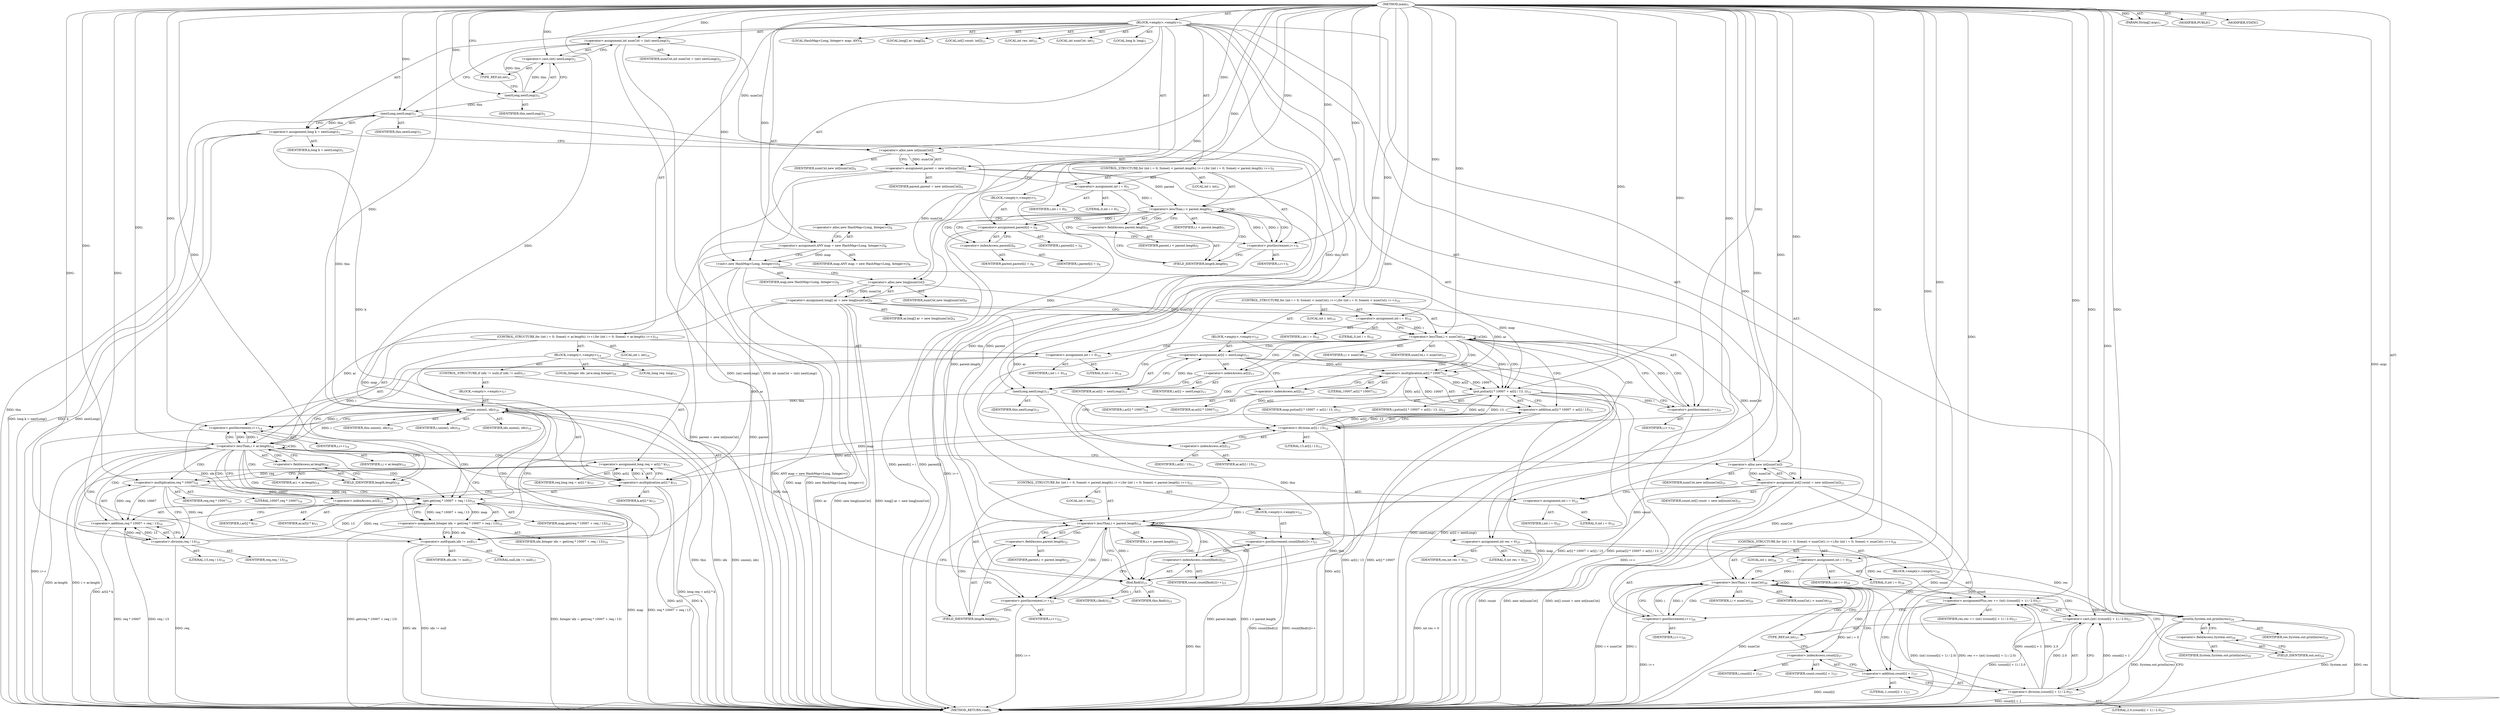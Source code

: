digraph "main" {  
"19" [label = <(METHOD,main)<SUB>1</SUB>> ]
"20" [label = <(PARAM,String[] args)<SUB>1</SUB>> ]
"21" [label = <(BLOCK,&lt;empty&gt;,&lt;empty&gt;)<SUB>1</SUB>> ]
"22" [label = <(LOCAL,int numCnt: int)<SUB>2</SUB>> ]
"23" [label = <(&lt;operator&gt;.assignment,int numCnt = (int) nextLong())<SUB>2</SUB>> ]
"24" [label = <(IDENTIFIER,numCnt,int numCnt = (int) nextLong())<SUB>2</SUB>> ]
"25" [label = <(&lt;operator&gt;.cast,(int) nextLong())<SUB>2</SUB>> ]
"26" [label = <(TYPE_REF,int,int)<SUB>2</SUB>> ]
"27" [label = <(nextLong,nextLong())<SUB>2</SUB>> ]
"28" [label = <(IDENTIFIER,this,nextLong())<SUB>2</SUB>> ]
"29" [label = <(LOCAL,long k: long)<SUB>3</SUB>> ]
"30" [label = <(&lt;operator&gt;.assignment,long k = nextLong())<SUB>3</SUB>> ]
"31" [label = <(IDENTIFIER,k,long k = nextLong())<SUB>3</SUB>> ]
"32" [label = <(nextLong,nextLong())<SUB>3</SUB>> ]
"33" [label = <(IDENTIFIER,this,nextLong())<SUB>3</SUB>> ]
"34" [label = <(&lt;operator&gt;.assignment,parent = new int[numCnt])<SUB>4</SUB>> ]
"35" [label = <(IDENTIFIER,parent,parent = new int[numCnt])<SUB>4</SUB>> ]
"36" [label = <(&lt;operator&gt;.alloc,new int[numCnt])> ]
"37" [label = <(IDENTIFIER,numCnt,new int[numCnt])<SUB>4</SUB>> ]
"38" [label = <(CONTROL_STRUCTURE,for (int i = 0; Some(i &lt; parent.length); i++),for (int i = 0; Some(i &lt; parent.length); i++))<SUB>5</SUB>> ]
"39" [label = <(LOCAL,int i: int)<SUB>5</SUB>> ]
"40" [label = <(&lt;operator&gt;.assignment,int i = 0)<SUB>5</SUB>> ]
"41" [label = <(IDENTIFIER,i,int i = 0)<SUB>5</SUB>> ]
"42" [label = <(LITERAL,0,int i = 0)<SUB>5</SUB>> ]
"43" [label = <(&lt;operator&gt;.lessThan,i &lt; parent.length)<SUB>5</SUB>> ]
"44" [label = <(IDENTIFIER,i,i &lt; parent.length)<SUB>5</SUB>> ]
"45" [label = <(&lt;operator&gt;.fieldAccess,parent.length)<SUB>5</SUB>> ]
"46" [label = <(IDENTIFIER,parent,i &lt; parent.length)<SUB>5</SUB>> ]
"47" [label = <(FIELD_IDENTIFIER,length,length)<SUB>5</SUB>> ]
"48" [label = <(&lt;operator&gt;.postIncrement,i++)<SUB>5</SUB>> ]
"49" [label = <(IDENTIFIER,i,i++)<SUB>5</SUB>> ]
"50" [label = <(BLOCK,&lt;empty&gt;,&lt;empty&gt;)<SUB>5</SUB>> ]
"51" [label = <(&lt;operator&gt;.assignment,parent[i] = i)<SUB>6</SUB>> ]
"52" [label = <(&lt;operator&gt;.indexAccess,parent[i])<SUB>6</SUB>> ]
"53" [label = <(IDENTIFIER,parent,parent[i] = i)<SUB>6</SUB>> ]
"54" [label = <(IDENTIFIER,i,parent[i] = i)<SUB>6</SUB>> ]
"55" [label = <(IDENTIFIER,i,parent[i] = i)<SUB>6</SUB>> ]
"4" [label = <(LOCAL,HashMap&lt;Long, Integer&gt; map: ANY)<SUB>8</SUB>> ]
"56" [label = <(&lt;operator&gt;.assignment,ANY map = new HashMap&lt;Long, Integer&gt;())<SUB>8</SUB>> ]
"57" [label = <(IDENTIFIER,map,ANY map = new HashMap&lt;Long, Integer&gt;())<SUB>8</SUB>> ]
"58" [label = <(&lt;operator&gt;.alloc,new HashMap&lt;Long, Integer&gt;())<SUB>8</SUB>> ]
"59" [label = <(&lt;init&gt;,new HashMap&lt;Long, Integer&gt;())<SUB>8</SUB>> ]
"3" [label = <(IDENTIFIER,map,new HashMap&lt;Long, Integer&gt;())<SUB>8</SUB>> ]
"60" [label = <(LOCAL,long[] ar: long[])<SUB>9</SUB>> ]
"61" [label = <(&lt;operator&gt;.assignment,long[] ar = new long[numCnt])<SUB>9</SUB>> ]
"62" [label = <(IDENTIFIER,ar,long[] ar = new long[numCnt])<SUB>9</SUB>> ]
"63" [label = <(&lt;operator&gt;.alloc,new long[numCnt])> ]
"64" [label = <(IDENTIFIER,numCnt,new long[numCnt])<SUB>9</SUB>> ]
"65" [label = <(CONTROL_STRUCTURE,for (int i = 0; Some(i &lt; numCnt); i++),for (int i = 0; Some(i &lt; numCnt); i++))<SUB>10</SUB>> ]
"66" [label = <(LOCAL,int i: int)<SUB>10</SUB>> ]
"67" [label = <(&lt;operator&gt;.assignment,int i = 0)<SUB>10</SUB>> ]
"68" [label = <(IDENTIFIER,i,int i = 0)<SUB>10</SUB>> ]
"69" [label = <(LITERAL,0,int i = 0)<SUB>10</SUB>> ]
"70" [label = <(&lt;operator&gt;.lessThan,i &lt; numCnt)<SUB>10</SUB>> ]
"71" [label = <(IDENTIFIER,i,i &lt; numCnt)<SUB>10</SUB>> ]
"72" [label = <(IDENTIFIER,numCnt,i &lt; numCnt)<SUB>10</SUB>> ]
"73" [label = <(&lt;operator&gt;.postIncrement,i++)<SUB>10</SUB>> ]
"74" [label = <(IDENTIFIER,i,i++)<SUB>10</SUB>> ]
"75" [label = <(BLOCK,&lt;empty&gt;,&lt;empty&gt;)<SUB>10</SUB>> ]
"76" [label = <(&lt;operator&gt;.assignment,ar[i] = nextLong())<SUB>11</SUB>> ]
"77" [label = <(&lt;operator&gt;.indexAccess,ar[i])<SUB>11</SUB>> ]
"78" [label = <(IDENTIFIER,ar,ar[i] = nextLong())<SUB>11</SUB>> ]
"79" [label = <(IDENTIFIER,i,ar[i] = nextLong())<SUB>11</SUB>> ]
"80" [label = <(nextLong,nextLong())<SUB>11</SUB>> ]
"81" [label = <(IDENTIFIER,this,nextLong())<SUB>11</SUB>> ]
"82" [label = <(put,put(ar[i] * 10007 + ar[i] / 13, i))<SUB>12</SUB>> ]
"83" [label = <(IDENTIFIER,map,put(ar[i] * 10007 + ar[i] / 13, i))<SUB>12</SUB>> ]
"84" [label = <(&lt;operator&gt;.addition,ar[i] * 10007 + ar[i] / 13)<SUB>12</SUB>> ]
"85" [label = <(&lt;operator&gt;.multiplication,ar[i] * 10007)<SUB>12</SUB>> ]
"86" [label = <(&lt;operator&gt;.indexAccess,ar[i])<SUB>12</SUB>> ]
"87" [label = <(IDENTIFIER,ar,ar[i] * 10007)<SUB>12</SUB>> ]
"88" [label = <(IDENTIFIER,i,ar[i] * 10007)<SUB>12</SUB>> ]
"89" [label = <(LITERAL,10007,ar[i] * 10007)<SUB>12</SUB>> ]
"90" [label = <(&lt;operator&gt;.division,ar[i] / 13)<SUB>12</SUB>> ]
"91" [label = <(&lt;operator&gt;.indexAccess,ar[i])<SUB>12</SUB>> ]
"92" [label = <(IDENTIFIER,ar,ar[i] / 13)<SUB>12</SUB>> ]
"93" [label = <(IDENTIFIER,i,ar[i] / 13)<SUB>12</SUB>> ]
"94" [label = <(LITERAL,13,ar[i] / 13)<SUB>12</SUB>> ]
"95" [label = <(IDENTIFIER,i,put(ar[i] * 10007 + ar[i] / 13, i))<SUB>12</SUB>> ]
"96" [label = <(CONTROL_STRUCTURE,for (int i = 0; Some(i &lt; ar.length); i++),for (int i = 0; Some(i &lt; ar.length); i++))<SUB>14</SUB>> ]
"97" [label = <(LOCAL,int i: int)<SUB>14</SUB>> ]
"98" [label = <(&lt;operator&gt;.assignment,int i = 0)<SUB>14</SUB>> ]
"99" [label = <(IDENTIFIER,i,int i = 0)<SUB>14</SUB>> ]
"100" [label = <(LITERAL,0,int i = 0)<SUB>14</SUB>> ]
"101" [label = <(&lt;operator&gt;.lessThan,i &lt; ar.length)<SUB>14</SUB>> ]
"102" [label = <(IDENTIFIER,i,i &lt; ar.length)<SUB>14</SUB>> ]
"103" [label = <(&lt;operator&gt;.fieldAccess,ar.length)<SUB>14</SUB>> ]
"104" [label = <(IDENTIFIER,ar,i &lt; ar.length)<SUB>14</SUB>> ]
"105" [label = <(FIELD_IDENTIFIER,length,length)<SUB>14</SUB>> ]
"106" [label = <(&lt;operator&gt;.postIncrement,i++)<SUB>14</SUB>> ]
"107" [label = <(IDENTIFIER,i,i++)<SUB>14</SUB>> ]
"108" [label = <(BLOCK,&lt;empty&gt;,&lt;empty&gt;)<SUB>14</SUB>> ]
"109" [label = <(LOCAL,long req: long)<SUB>15</SUB>> ]
"110" [label = <(&lt;operator&gt;.assignment,long req = ar[i] * k)<SUB>15</SUB>> ]
"111" [label = <(IDENTIFIER,req,long req = ar[i] * k)<SUB>15</SUB>> ]
"112" [label = <(&lt;operator&gt;.multiplication,ar[i] * k)<SUB>15</SUB>> ]
"113" [label = <(&lt;operator&gt;.indexAccess,ar[i])<SUB>15</SUB>> ]
"114" [label = <(IDENTIFIER,ar,ar[i] * k)<SUB>15</SUB>> ]
"115" [label = <(IDENTIFIER,i,ar[i] * k)<SUB>15</SUB>> ]
"116" [label = <(IDENTIFIER,k,ar[i] * k)<SUB>15</SUB>> ]
"117" [label = <(LOCAL,Integer idx: java.lang.Integer)<SUB>16</SUB>> ]
"118" [label = <(&lt;operator&gt;.assignment,Integer idx = get(req * 10007 + req / 13))<SUB>16</SUB>> ]
"119" [label = <(IDENTIFIER,idx,Integer idx = get(req * 10007 + req / 13))<SUB>16</SUB>> ]
"120" [label = <(get,get(req * 10007 + req / 13))<SUB>16</SUB>> ]
"121" [label = <(IDENTIFIER,map,get(req * 10007 + req / 13))<SUB>16</SUB>> ]
"122" [label = <(&lt;operator&gt;.addition,req * 10007 + req / 13)<SUB>16</SUB>> ]
"123" [label = <(&lt;operator&gt;.multiplication,req * 10007)<SUB>16</SUB>> ]
"124" [label = <(IDENTIFIER,req,req * 10007)<SUB>16</SUB>> ]
"125" [label = <(LITERAL,10007,req * 10007)<SUB>16</SUB>> ]
"126" [label = <(&lt;operator&gt;.division,req / 13)<SUB>16</SUB>> ]
"127" [label = <(IDENTIFIER,req,req / 13)<SUB>16</SUB>> ]
"128" [label = <(LITERAL,13,req / 13)<SUB>16</SUB>> ]
"129" [label = <(CONTROL_STRUCTURE,if (idx != null),if (idx != null))<SUB>17</SUB>> ]
"130" [label = <(&lt;operator&gt;.notEquals,idx != null)<SUB>17</SUB>> ]
"131" [label = <(IDENTIFIER,idx,idx != null)<SUB>17</SUB>> ]
"132" [label = <(LITERAL,null,idx != null)<SUB>17</SUB>> ]
"133" [label = <(BLOCK,&lt;empty&gt;,&lt;empty&gt;)<SUB>17</SUB>> ]
"134" [label = <(union,union(i, idx))<SUB>18</SUB>> ]
"135" [label = <(IDENTIFIER,this,union(i, idx))<SUB>18</SUB>> ]
"136" [label = <(IDENTIFIER,i,union(i, idx))<SUB>18</SUB>> ]
"137" [label = <(IDENTIFIER,idx,union(i, idx))<SUB>18</SUB>> ]
"138" [label = <(LOCAL,int[] count: int[])<SUB>21</SUB>> ]
"139" [label = <(&lt;operator&gt;.assignment,int[] count = new int[numCnt])<SUB>21</SUB>> ]
"140" [label = <(IDENTIFIER,count,int[] count = new int[numCnt])<SUB>21</SUB>> ]
"141" [label = <(&lt;operator&gt;.alloc,new int[numCnt])> ]
"142" [label = <(IDENTIFIER,numCnt,new int[numCnt])<SUB>21</SUB>> ]
"143" [label = <(CONTROL_STRUCTURE,for (int i = 0; Some(i &lt; parent.length); i++),for (int i = 0; Some(i &lt; parent.length); i++))<SUB>22</SUB>> ]
"144" [label = <(LOCAL,int i: int)<SUB>22</SUB>> ]
"145" [label = <(&lt;operator&gt;.assignment,int i = 0)<SUB>22</SUB>> ]
"146" [label = <(IDENTIFIER,i,int i = 0)<SUB>22</SUB>> ]
"147" [label = <(LITERAL,0,int i = 0)<SUB>22</SUB>> ]
"148" [label = <(&lt;operator&gt;.lessThan,i &lt; parent.length)<SUB>22</SUB>> ]
"149" [label = <(IDENTIFIER,i,i &lt; parent.length)<SUB>22</SUB>> ]
"150" [label = <(&lt;operator&gt;.fieldAccess,parent.length)<SUB>22</SUB>> ]
"151" [label = <(IDENTIFIER,parent,i &lt; parent.length)<SUB>22</SUB>> ]
"152" [label = <(FIELD_IDENTIFIER,length,length)<SUB>22</SUB>> ]
"153" [label = <(&lt;operator&gt;.postIncrement,i++)<SUB>22</SUB>> ]
"154" [label = <(IDENTIFIER,i,i++)<SUB>22</SUB>> ]
"155" [label = <(BLOCK,&lt;empty&gt;,&lt;empty&gt;)<SUB>22</SUB>> ]
"156" [label = <(&lt;operator&gt;.postIncrement,count[find(i)]++)<SUB>23</SUB>> ]
"157" [label = <(&lt;operator&gt;.indexAccess,count[find(i)])<SUB>23</SUB>> ]
"158" [label = <(IDENTIFIER,count,count[find(i)]++)<SUB>23</SUB>> ]
"159" [label = <(find,find(i))<SUB>23</SUB>> ]
"160" [label = <(IDENTIFIER,this,find(i))<SUB>23</SUB>> ]
"161" [label = <(IDENTIFIER,i,find(i))<SUB>23</SUB>> ]
"162" [label = <(LOCAL,int res: int)<SUB>25</SUB>> ]
"163" [label = <(&lt;operator&gt;.assignment,int res = 0)<SUB>25</SUB>> ]
"164" [label = <(IDENTIFIER,res,int res = 0)<SUB>25</SUB>> ]
"165" [label = <(LITERAL,0,int res = 0)<SUB>25</SUB>> ]
"166" [label = <(CONTROL_STRUCTURE,for (int i = 0; Some(i &lt; numCnt); i++),for (int i = 0; Some(i &lt; numCnt); i++))<SUB>26</SUB>> ]
"167" [label = <(LOCAL,int i: int)<SUB>26</SUB>> ]
"168" [label = <(&lt;operator&gt;.assignment,int i = 0)<SUB>26</SUB>> ]
"169" [label = <(IDENTIFIER,i,int i = 0)<SUB>26</SUB>> ]
"170" [label = <(LITERAL,0,int i = 0)<SUB>26</SUB>> ]
"171" [label = <(&lt;operator&gt;.lessThan,i &lt; numCnt)<SUB>26</SUB>> ]
"172" [label = <(IDENTIFIER,i,i &lt; numCnt)<SUB>26</SUB>> ]
"173" [label = <(IDENTIFIER,numCnt,i &lt; numCnt)<SUB>26</SUB>> ]
"174" [label = <(&lt;operator&gt;.postIncrement,i++)<SUB>26</SUB>> ]
"175" [label = <(IDENTIFIER,i,i++)<SUB>26</SUB>> ]
"176" [label = <(BLOCK,&lt;empty&gt;,&lt;empty&gt;)<SUB>26</SUB>> ]
"177" [label = <(&lt;operator&gt;.assignmentPlus,res += (int) ((count[i] + 1) / 2.0))<SUB>27</SUB>> ]
"178" [label = <(IDENTIFIER,res,res += (int) ((count[i] + 1) / 2.0))<SUB>27</SUB>> ]
"179" [label = <(&lt;operator&gt;.cast,(int) ((count[i] + 1) / 2.0))<SUB>27</SUB>> ]
"180" [label = <(TYPE_REF,int,int)<SUB>27</SUB>> ]
"181" [label = <(&lt;operator&gt;.division,(count[i] + 1) / 2.0)<SUB>27</SUB>> ]
"182" [label = <(&lt;operator&gt;.addition,count[i] + 1)<SUB>27</SUB>> ]
"183" [label = <(&lt;operator&gt;.indexAccess,count[i])<SUB>27</SUB>> ]
"184" [label = <(IDENTIFIER,count,count[i] + 1)<SUB>27</SUB>> ]
"185" [label = <(IDENTIFIER,i,count[i] + 1)<SUB>27</SUB>> ]
"186" [label = <(LITERAL,1,count[i] + 1)<SUB>27</SUB>> ]
"187" [label = <(LITERAL,2.0,(count[i] + 1) / 2.0)<SUB>27</SUB>> ]
"188" [label = <(println,System.out.println(res))<SUB>29</SUB>> ]
"189" [label = <(&lt;operator&gt;.fieldAccess,System.out)<SUB>29</SUB>> ]
"190" [label = <(IDENTIFIER,System,System.out.println(res))<SUB>29</SUB>> ]
"191" [label = <(FIELD_IDENTIFIER,out,out)<SUB>29</SUB>> ]
"192" [label = <(IDENTIFIER,res,System.out.println(res))<SUB>29</SUB>> ]
"193" [label = <(MODIFIER,PUBLIC)> ]
"194" [label = <(MODIFIER,STATIC)> ]
"195" [label = <(METHOD_RETURN,void)<SUB>1</SUB>> ]
  "19" -> "20"  [ label = "AST: "] 
  "19" -> "21"  [ label = "AST: "] 
  "19" -> "193"  [ label = "AST: "] 
  "19" -> "194"  [ label = "AST: "] 
  "19" -> "195"  [ label = "AST: "] 
  "21" -> "22"  [ label = "AST: "] 
  "21" -> "23"  [ label = "AST: "] 
  "21" -> "29"  [ label = "AST: "] 
  "21" -> "30"  [ label = "AST: "] 
  "21" -> "34"  [ label = "AST: "] 
  "21" -> "38"  [ label = "AST: "] 
  "21" -> "4"  [ label = "AST: "] 
  "21" -> "56"  [ label = "AST: "] 
  "21" -> "59"  [ label = "AST: "] 
  "21" -> "60"  [ label = "AST: "] 
  "21" -> "61"  [ label = "AST: "] 
  "21" -> "65"  [ label = "AST: "] 
  "21" -> "96"  [ label = "AST: "] 
  "21" -> "138"  [ label = "AST: "] 
  "21" -> "139"  [ label = "AST: "] 
  "21" -> "143"  [ label = "AST: "] 
  "21" -> "162"  [ label = "AST: "] 
  "21" -> "163"  [ label = "AST: "] 
  "21" -> "166"  [ label = "AST: "] 
  "21" -> "188"  [ label = "AST: "] 
  "23" -> "24"  [ label = "AST: "] 
  "23" -> "25"  [ label = "AST: "] 
  "25" -> "26"  [ label = "AST: "] 
  "25" -> "27"  [ label = "AST: "] 
  "27" -> "28"  [ label = "AST: "] 
  "30" -> "31"  [ label = "AST: "] 
  "30" -> "32"  [ label = "AST: "] 
  "32" -> "33"  [ label = "AST: "] 
  "34" -> "35"  [ label = "AST: "] 
  "34" -> "36"  [ label = "AST: "] 
  "36" -> "37"  [ label = "AST: "] 
  "38" -> "39"  [ label = "AST: "] 
  "38" -> "40"  [ label = "AST: "] 
  "38" -> "43"  [ label = "AST: "] 
  "38" -> "48"  [ label = "AST: "] 
  "38" -> "50"  [ label = "AST: "] 
  "40" -> "41"  [ label = "AST: "] 
  "40" -> "42"  [ label = "AST: "] 
  "43" -> "44"  [ label = "AST: "] 
  "43" -> "45"  [ label = "AST: "] 
  "45" -> "46"  [ label = "AST: "] 
  "45" -> "47"  [ label = "AST: "] 
  "48" -> "49"  [ label = "AST: "] 
  "50" -> "51"  [ label = "AST: "] 
  "51" -> "52"  [ label = "AST: "] 
  "51" -> "55"  [ label = "AST: "] 
  "52" -> "53"  [ label = "AST: "] 
  "52" -> "54"  [ label = "AST: "] 
  "56" -> "57"  [ label = "AST: "] 
  "56" -> "58"  [ label = "AST: "] 
  "59" -> "3"  [ label = "AST: "] 
  "61" -> "62"  [ label = "AST: "] 
  "61" -> "63"  [ label = "AST: "] 
  "63" -> "64"  [ label = "AST: "] 
  "65" -> "66"  [ label = "AST: "] 
  "65" -> "67"  [ label = "AST: "] 
  "65" -> "70"  [ label = "AST: "] 
  "65" -> "73"  [ label = "AST: "] 
  "65" -> "75"  [ label = "AST: "] 
  "67" -> "68"  [ label = "AST: "] 
  "67" -> "69"  [ label = "AST: "] 
  "70" -> "71"  [ label = "AST: "] 
  "70" -> "72"  [ label = "AST: "] 
  "73" -> "74"  [ label = "AST: "] 
  "75" -> "76"  [ label = "AST: "] 
  "75" -> "82"  [ label = "AST: "] 
  "76" -> "77"  [ label = "AST: "] 
  "76" -> "80"  [ label = "AST: "] 
  "77" -> "78"  [ label = "AST: "] 
  "77" -> "79"  [ label = "AST: "] 
  "80" -> "81"  [ label = "AST: "] 
  "82" -> "83"  [ label = "AST: "] 
  "82" -> "84"  [ label = "AST: "] 
  "82" -> "95"  [ label = "AST: "] 
  "84" -> "85"  [ label = "AST: "] 
  "84" -> "90"  [ label = "AST: "] 
  "85" -> "86"  [ label = "AST: "] 
  "85" -> "89"  [ label = "AST: "] 
  "86" -> "87"  [ label = "AST: "] 
  "86" -> "88"  [ label = "AST: "] 
  "90" -> "91"  [ label = "AST: "] 
  "90" -> "94"  [ label = "AST: "] 
  "91" -> "92"  [ label = "AST: "] 
  "91" -> "93"  [ label = "AST: "] 
  "96" -> "97"  [ label = "AST: "] 
  "96" -> "98"  [ label = "AST: "] 
  "96" -> "101"  [ label = "AST: "] 
  "96" -> "106"  [ label = "AST: "] 
  "96" -> "108"  [ label = "AST: "] 
  "98" -> "99"  [ label = "AST: "] 
  "98" -> "100"  [ label = "AST: "] 
  "101" -> "102"  [ label = "AST: "] 
  "101" -> "103"  [ label = "AST: "] 
  "103" -> "104"  [ label = "AST: "] 
  "103" -> "105"  [ label = "AST: "] 
  "106" -> "107"  [ label = "AST: "] 
  "108" -> "109"  [ label = "AST: "] 
  "108" -> "110"  [ label = "AST: "] 
  "108" -> "117"  [ label = "AST: "] 
  "108" -> "118"  [ label = "AST: "] 
  "108" -> "129"  [ label = "AST: "] 
  "110" -> "111"  [ label = "AST: "] 
  "110" -> "112"  [ label = "AST: "] 
  "112" -> "113"  [ label = "AST: "] 
  "112" -> "116"  [ label = "AST: "] 
  "113" -> "114"  [ label = "AST: "] 
  "113" -> "115"  [ label = "AST: "] 
  "118" -> "119"  [ label = "AST: "] 
  "118" -> "120"  [ label = "AST: "] 
  "120" -> "121"  [ label = "AST: "] 
  "120" -> "122"  [ label = "AST: "] 
  "122" -> "123"  [ label = "AST: "] 
  "122" -> "126"  [ label = "AST: "] 
  "123" -> "124"  [ label = "AST: "] 
  "123" -> "125"  [ label = "AST: "] 
  "126" -> "127"  [ label = "AST: "] 
  "126" -> "128"  [ label = "AST: "] 
  "129" -> "130"  [ label = "AST: "] 
  "129" -> "133"  [ label = "AST: "] 
  "130" -> "131"  [ label = "AST: "] 
  "130" -> "132"  [ label = "AST: "] 
  "133" -> "134"  [ label = "AST: "] 
  "134" -> "135"  [ label = "AST: "] 
  "134" -> "136"  [ label = "AST: "] 
  "134" -> "137"  [ label = "AST: "] 
  "139" -> "140"  [ label = "AST: "] 
  "139" -> "141"  [ label = "AST: "] 
  "141" -> "142"  [ label = "AST: "] 
  "143" -> "144"  [ label = "AST: "] 
  "143" -> "145"  [ label = "AST: "] 
  "143" -> "148"  [ label = "AST: "] 
  "143" -> "153"  [ label = "AST: "] 
  "143" -> "155"  [ label = "AST: "] 
  "145" -> "146"  [ label = "AST: "] 
  "145" -> "147"  [ label = "AST: "] 
  "148" -> "149"  [ label = "AST: "] 
  "148" -> "150"  [ label = "AST: "] 
  "150" -> "151"  [ label = "AST: "] 
  "150" -> "152"  [ label = "AST: "] 
  "153" -> "154"  [ label = "AST: "] 
  "155" -> "156"  [ label = "AST: "] 
  "156" -> "157"  [ label = "AST: "] 
  "157" -> "158"  [ label = "AST: "] 
  "157" -> "159"  [ label = "AST: "] 
  "159" -> "160"  [ label = "AST: "] 
  "159" -> "161"  [ label = "AST: "] 
  "163" -> "164"  [ label = "AST: "] 
  "163" -> "165"  [ label = "AST: "] 
  "166" -> "167"  [ label = "AST: "] 
  "166" -> "168"  [ label = "AST: "] 
  "166" -> "171"  [ label = "AST: "] 
  "166" -> "174"  [ label = "AST: "] 
  "166" -> "176"  [ label = "AST: "] 
  "168" -> "169"  [ label = "AST: "] 
  "168" -> "170"  [ label = "AST: "] 
  "171" -> "172"  [ label = "AST: "] 
  "171" -> "173"  [ label = "AST: "] 
  "174" -> "175"  [ label = "AST: "] 
  "176" -> "177"  [ label = "AST: "] 
  "177" -> "178"  [ label = "AST: "] 
  "177" -> "179"  [ label = "AST: "] 
  "179" -> "180"  [ label = "AST: "] 
  "179" -> "181"  [ label = "AST: "] 
  "181" -> "182"  [ label = "AST: "] 
  "181" -> "187"  [ label = "AST: "] 
  "182" -> "183"  [ label = "AST: "] 
  "182" -> "186"  [ label = "AST: "] 
  "183" -> "184"  [ label = "AST: "] 
  "183" -> "185"  [ label = "AST: "] 
  "188" -> "189"  [ label = "AST: "] 
  "188" -> "192"  [ label = "AST: "] 
  "189" -> "190"  [ label = "AST: "] 
  "189" -> "191"  [ label = "AST: "] 
  "23" -> "32"  [ label = "CFG: "] 
  "30" -> "36"  [ label = "CFG: "] 
  "34" -> "40"  [ label = "CFG: "] 
  "56" -> "59"  [ label = "CFG: "] 
  "59" -> "63"  [ label = "CFG: "] 
  "61" -> "67"  [ label = "CFG: "] 
  "139" -> "145"  [ label = "CFG: "] 
  "163" -> "168"  [ label = "CFG: "] 
  "188" -> "195"  [ label = "CFG: "] 
  "25" -> "23"  [ label = "CFG: "] 
  "32" -> "30"  [ label = "CFG: "] 
  "36" -> "34"  [ label = "CFG: "] 
  "40" -> "47"  [ label = "CFG: "] 
  "43" -> "52"  [ label = "CFG: "] 
  "43" -> "58"  [ label = "CFG: "] 
  "48" -> "47"  [ label = "CFG: "] 
  "58" -> "56"  [ label = "CFG: "] 
  "63" -> "61"  [ label = "CFG: "] 
  "67" -> "70"  [ label = "CFG: "] 
  "70" -> "77"  [ label = "CFG: "] 
  "70" -> "98"  [ label = "CFG: "] 
  "73" -> "70"  [ label = "CFG: "] 
  "98" -> "105"  [ label = "CFG: "] 
  "101" -> "113"  [ label = "CFG: "] 
  "101" -> "141"  [ label = "CFG: "] 
  "106" -> "105"  [ label = "CFG: "] 
  "141" -> "139"  [ label = "CFG: "] 
  "145" -> "152"  [ label = "CFG: "] 
  "148" -> "159"  [ label = "CFG: "] 
  "148" -> "163"  [ label = "CFG: "] 
  "153" -> "152"  [ label = "CFG: "] 
  "168" -> "171"  [ label = "CFG: "] 
  "171" -> "180"  [ label = "CFG: "] 
  "171" -> "191"  [ label = "CFG: "] 
  "174" -> "171"  [ label = "CFG: "] 
  "189" -> "188"  [ label = "CFG: "] 
  "26" -> "27"  [ label = "CFG: "] 
  "27" -> "25"  [ label = "CFG: "] 
  "45" -> "43"  [ label = "CFG: "] 
  "51" -> "48"  [ label = "CFG: "] 
  "76" -> "86"  [ label = "CFG: "] 
  "82" -> "73"  [ label = "CFG: "] 
  "103" -> "101"  [ label = "CFG: "] 
  "110" -> "123"  [ label = "CFG: "] 
  "118" -> "130"  [ label = "CFG: "] 
  "150" -> "148"  [ label = "CFG: "] 
  "156" -> "153"  [ label = "CFG: "] 
  "177" -> "174"  [ label = "CFG: "] 
  "191" -> "189"  [ label = "CFG: "] 
  "47" -> "45"  [ label = "CFG: "] 
  "52" -> "51"  [ label = "CFG: "] 
  "77" -> "80"  [ label = "CFG: "] 
  "80" -> "76"  [ label = "CFG: "] 
  "84" -> "82"  [ label = "CFG: "] 
  "105" -> "103"  [ label = "CFG: "] 
  "112" -> "110"  [ label = "CFG: "] 
  "120" -> "118"  [ label = "CFG: "] 
  "130" -> "134"  [ label = "CFG: "] 
  "130" -> "106"  [ label = "CFG: "] 
  "152" -> "150"  [ label = "CFG: "] 
  "157" -> "156"  [ label = "CFG: "] 
  "179" -> "177"  [ label = "CFG: "] 
  "85" -> "91"  [ label = "CFG: "] 
  "90" -> "84"  [ label = "CFG: "] 
  "113" -> "112"  [ label = "CFG: "] 
  "122" -> "120"  [ label = "CFG: "] 
  "134" -> "106"  [ label = "CFG: "] 
  "159" -> "157"  [ label = "CFG: "] 
  "180" -> "183"  [ label = "CFG: "] 
  "181" -> "179"  [ label = "CFG: "] 
  "86" -> "85"  [ label = "CFG: "] 
  "91" -> "90"  [ label = "CFG: "] 
  "123" -> "126"  [ label = "CFG: "] 
  "126" -> "122"  [ label = "CFG: "] 
  "182" -> "181"  [ label = "CFG: "] 
  "183" -> "182"  [ label = "CFG: "] 
  "19" -> "26"  [ label = "CFG: "] 
  "20" -> "195"  [ label = "DDG: args"] 
  "23" -> "195"  [ label = "DDG: (int) nextLong()"] 
  "23" -> "195"  [ label = "DDG: int numCnt = (int) nextLong()"] 
  "30" -> "195"  [ label = "DDG: k"] 
  "32" -> "195"  [ label = "DDG: this"] 
  "30" -> "195"  [ label = "DDG: nextLong()"] 
  "30" -> "195"  [ label = "DDG: long k = nextLong()"] 
  "34" -> "195"  [ label = "DDG: parent"] 
  "34" -> "195"  [ label = "DDG: parent = new int[numCnt]"] 
  "56" -> "195"  [ label = "DDG: ANY map = new HashMap&lt;Long, Integer&gt;()"] 
  "59" -> "195"  [ label = "DDG: map"] 
  "59" -> "195"  [ label = "DDG: new HashMap&lt;Long, Integer&gt;()"] 
  "61" -> "195"  [ label = "DDG: ar"] 
  "61" -> "195"  [ label = "DDG: new long[numCnt]"] 
  "61" -> "195"  [ label = "DDG: long[] ar = new long[numCnt]"] 
  "101" -> "195"  [ label = "DDG: ar.length"] 
  "101" -> "195"  [ label = "DDG: i &lt; ar.length"] 
  "139" -> "195"  [ label = "DDG: count"] 
  "139" -> "195"  [ label = "DDG: new int[numCnt]"] 
  "139" -> "195"  [ label = "DDG: int[] count = new int[numCnt]"] 
  "148" -> "195"  [ label = "DDG: parent.length"] 
  "148" -> "195"  [ label = "DDG: i &lt; parent.length"] 
  "163" -> "195"  [ label = "DDG: int res = 0"] 
  "168" -> "195"  [ label = "DDG: int i = 0"] 
  "171" -> "195"  [ label = "DDG: i"] 
  "171" -> "195"  [ label = "DDG: numCnt"] 
  "171" -> "195"  [ label = "DDG: i &lt; numCnt"] 
  "188" -> "195"  [ label = "DDG: System.out"] 
  "188" -> "195"  [ label = "DDG: res"] 
  "188" -> "195"  [ label = "DDG: System.out.println(res)"] 
  "182" -> "195"  [ label = "DDG: count[i]"] 
  "181" -> "195"  [ label = "DDG: count[i] + 1"] 
  "179" -> "195"  [ label = "DDG: (count[i] + 1) / 2.0"] 
  "177" -> "195"  [ label = "DDG: (int) ((count[i] + 1) / 2.0)"] 
  "177" -> "195"  [ label = "DDG: res += (int) ((count[i] + 1) / 2.0)"] 
  "174" -> "195"  [ label = "DDG: i++"] 
  "159" -> "195"  [ label = "DDG: this"] 
  "156" -> "195"  [ label = "DDG: count[find(i)]"] 
  "156" -> "195"  [ label = "DDG: count[find(i)]++"] 
  "153" -> "195"  [ label = "DDG: i++"] 
  "112" -> "195"  [ label = "DDG: ar[i]"] 
  "112" -> "195"  [ label = "DDG: k"] 
  "110" -> "195"  [ label = "DDG: ar[i] * k"] 
  "110" -> "195"  [ label = "DDG: long req = ar[i] * k"] 
  "120" -> "195"  [ label = "DDG: map"] 
  "122" -> "195"  [ label = "DDG: req * 10007"] 
  "126" -> "195"  [ label = "DDG: req"] 
  "122" -> "195"  [ label = "DDG: req / 13"] 
  "120" -> "195"  [ label = "DDG: req * 10007 + req / 13"] 
  "118" -> "195"  [ label = "DDG: get(req * 10007 + req / 13)"] 
  "118" -> "195"  [ label = "DDG: Integer idx = get(req * 10007 + req / 13)"] 
  "130" -> "195"  [ label = "DDG: idx"] 
  "130" -> "195"  [ label = "DDG: idx != null"] 
  "134" -> "195"  [ label = "DDG: this"] 
  "134" -> "195"  [ label = "DDG: idx"] 
  "134" -> "195"  [ label = "DDG: union(i, idx)"] 
  "106" -> "195"  [ label = "DDG: i++"] 
  "80" -> "195"  [ label = "DDG: this"] 
  "76" -> "195"  [ label = "DDG: nextLong()"] 
  "76" -> "195"  [ label = "DDG: ar[i] = nextLong()"] 
  "82" -> "195"  [ label = "DDG: map"] 
  "84" -> "195"  [ label = "DDG: ar[i] * 10007"] 
  "90" -> "195"  [ label = "DDG: ar[i]"] 
  "84" -> "195"  [ label = "DDG: ar[i] / 13"] 
  "82" -> "195"  [ label = "DDG: ar[i] * 10007 + ar[i] / 13"] 
  "82" -> "195"  [ label = "DDG: put(ar[i] * 10007 + ar[i] / 13, i)"] 
  "73" -> "195"  [ label = "DDG: i++"] 
  "51" -> "195"  [ label = "DDG: parent[i]"] 
  "51" -> "195"  [ label = "DDG: parent[i] = i"] 
  "48" -> "195"  [ label = "DDG: i++"] 
  "19" -> "20"  [ label = "DDG: "] 
  "19" -> "23"  [ label = "DDG: "] 
  "27" -> "23"  [ label = "DDG: this"] 
  "32" -> "30"  [ label = "DDG: this"] 
  "36" -> "34"  [ label = "DDG: numCnt"] 
  "19" -> "56"  [ label = "DDG: "] 
  "63" -> "61"  [ label = "DDG: numCnt"] 
  "141" -> "139"  [ label = "DDG: numCnt"] 
  "19" -> "163"  [ label = "DDG: "] 
  "19" -> "40"  [ label = "DDG: "] 
  "56" -> "59"  [ label = "DDG: map"] 
  "19" -> "59"  [ label = "DDG: "] 
  "19" -> "67"  [ label = "DDG: "] 
  "19" -> "98"  [ label = "DDG: "] 
  "19" -> "145"  [ label = "DDG: "] 
  "19" -> "168"  [ label = "DDG: "] 
  "163" -> "188"  [ label = "DDG: res"] 
  "177" -> "188"  [ label = "DDG: res"] 
  "19" -> "188"  [ label = "DDG: "] 
  "19" -> "25"  [ label = "DDG: "] 
  "27" -> "25"  [ label = "DDG: this"] 
  "27" -> "32"  [ label = "DDG: this"] 
  "19" -> "32"  [ label = "DDG: "] 
  "23" -> "36"  [ label = "DDG: numCnt"] 
  "19" -> "36"  [ label = "DDG: "] 
  "40" -> "43"  [ label = "DDG: i"] 
  "48" -> "43"  [ label = "DDG: i"] 
  "19" -> "43"  [ label = "DDG: "] 
  "34" -> "43"  [ label = "DDG: parent"] 
  "19" -> "48"  [ label = "DDG: "] 
  "43" -> "48"  [ label = "DDG: i"] 
  "43" -> "51"  [ label = "DDG: i"] 
  "19" -> "51"  [ label = "DDG: "] 
  "36" -> "63"  [ label = "DDG: numCnt"] 
  "19" -> "63"  [ label = "DDG: "] 
  "67" -> "70"  [ label = "DDG: i"] 
  "73" -> "70"  [ label = "DDG: i"] 
  "19" -> "70"  [ label = "DDG: "] 
  "63" -> "70"  [ label = "DDG: numCnt"] 
  "82" -> "73"  [ label = "DDG: i"] 
  "19" -> "73"  [ label = "DDG: "] 
  "80" -> "76"  [ label = "DDG: this"] 
  "98" -> "101"  [ label = "DDG: i"] 
  "106" -> "101"  [ label = "DDG: i"] 
  "19" -> "101"  [ label = "DDG: "] 
  "61" -> "101"  [ label = "DDG: ar"] 
  "101" -> "106"  [ label = "DDG: i"] 
  "134" -> "106"  [ label = "DDG: i"] 
  "19" -> "106"  [ label = "DDG: "] 
  "112" -> "110"  [ label = "DDG: ar[i]"] 
  "112" -> "110"  [ label = "DDG: k"] 
  "120" -> "118"  [ label = "DDG: map"] 
  "120" -> "118"  [ label = "DDG: req * 10007 + req / 13"] 
  "70" -> "141"  [ label = "DDG: numCnt"] 
  "19" -> "141"  [ label = "DDG: "] 
  "145" -> "148"  [ label = "DDG: i"] 
  "153" -> "148"  [ label = "DDG: i"] 
  "19" -> "148"  [ label = "DDG: "] 
  "34" -> "148"  [ label = "DDG: parent"] 
  "43" -> "148"  [ label = "DDG: parent.length"] 
  "159" -> "153"  [ label = "DDG: i"] 
  "19" -> "153"  [ label = "DDG: "] 
  "168" -> "171"  [ label = "DDG: i"] 
  "174" -> "171"  [ label = "DDG: i"] 
  "19" -> "171"  [ label = "DDG: "] 
  "141" -> "171"  [ label = "DDG: numCnt"] 
  "171" -> "174"  [ label = "DDG: i"] 
  "19" -> "174"  [ label = "DDG: "] 
  "19" -> "177"  [ label = "DDG: "] 
  "181" -> "177"  [ label = "DDG: count[i] + 1"] 
  "181" -> "177"  [ label = "DDG: 2.0"] 
  "19" -> "27"  [ label = "DDG: "] 
  "59" -> "82"  [ label = "DDG: map"] 
  "19" -> "82"  [ label = "DDG: "] 
  "85" -> "82"  [ label = "DDG: ar[i]"] 
  "85" -> "82"  [ label = "DDG: 10007"] 
  "90" -> "82"  [ label = "DDG: ar[i]"] 
  "90" -> "82"  [ label = "DDG: 13"] 
  "70" -> "82"  [ label = "DDG: i"] 
  "139" -> "156"  [ label = "DDG: count"] 
  "163" -> "177"  [ label = "DDG: res"] 
  "32" -> "80"  [ label = "DDG: this"] 
  "19" -> "80"  [ label = "DDG: "] 
  "85" -> "84"  [ label = "DDG: ar[i]"] 
  "85" -> "84"  [ label = "DDG: 10007"] 
  "90" -> "84"  [ label = "DDG: ar[i]"] 
  "90" -> "84"  [ label = "DDG: 13"] 
  "61" -> "112"  [ label = "DDG: ar"] 
  "90" -> "112"  [ label = "DDG: ar[i]"] 
  "30" -> "112"  [ label = "DDG: k"] 
  "19" -> "112"  [ label = "DDG: "] 
  "59" -> "120"  [ label = "DDG: map"] 
  "82" -> "120"  [ label = "DDG: map"] 
  "19" -> "120"  [ label = "DDG: "] 
  "123" -> "120"  [ label = "DDG: req"] 
  "123" -> "120"  [ label = "DDG: 10007"] 
  "126" -> "120"  [ label = "DDG: req"] 
  "126" -> "120"  [ label = "DDG: 13"] 
  "118" -> "130"  [ label = "DDG: idx"] 
  "19" -> "130"  [ label = "DDG: "] 
  "19" -> "179"  [ label = "DDG: "] 
  "181" -> "179"  [ label = "DDG: count[i] + 1"] 
  "181" -> "179"  [ label = "DDG: 2.0"] 
  "61" -> "85"  [ label = "DDG: ar"] 
  "76" -> "85"  [ label = "DDG: ar[i]"] 
  "19" -> "85"  [ label = "DDG: "] 
  "61" -> "90"  [ label = "DDG: ar"] 
  "85" -> "90"  [ label = "DDG: ar[i]"] 
  "19" -> "90"  [ label = "DDG: "] 
  "123" -> "122"  [ label = "DDG: req"] 
  "123" -> "122"  [ label = "DDG: 10007"] 
  "126" -> "122"  [ label = "DDG: req"] 
  "126" -> "122"  [ label = "DDG: 13"] 
  "32" -> "134"  [ label = "DDG: this"] 
  "80" -> "134"  [ label = "DDG: this"] 
  "19" -> "134"  [ label = "DDG: "] 
  "101" -> "134"  [ label = "DDG: i"] 
  "130" -> "134"  [ label = "DDG: idx"] 
  "32" -> "159"  [ label = "DDG: this"] 
  "134" -> "159"  [ label = "DDG: this"] 
  "80" -> "159"  [ label = "DDG: this"] 
  "19" -> "159"  [ label = "DDG: "] 
  "148" -> "159"  [ label = "DDG: i"] 
  "139" -> "181"  [ label = "DDG: count"] 
  "19" -> "181"  [ label = "DDG: "] 
  "110" -> "123"  [ label = "DDG: req"] 
  "19" -> "123"  [ label = "DDG: "] 
  "123" -> "126"  [ label = "DDG: req"] 
  "19" -> "126"  [ label = "DDG: "] 
  "139" -> "182"  [ label = "DDG: count"] 
  "19" -> "182"  [ label = "DDG: "] 
  "43" -> "51"  [ label = "CDG: "] 
  "43" -> "52"  [ label = "CDG: "] 
  "43" -> "43"  [ label = "CDG: "] 
  "43" -> "47"  [ label = "CDG: "] 
  "43" -> "48"  [ label = "CDG: "] 
  "43" -> "45"  [ label = "CDG: "] 
  "70" -> "73"  [ label = "CDG: "] 
  "70" -> "77"  [ label = "CDG: "] 
  "70" -> "84"  [ label = "CDG: "] 
  "70" -> "85"  [ label = "CDG: "] 
  "70" -> "76"  [ label = "CDG: "] 
  "70" -> "91"  [ label = "CDG: "] 
  "70" -> "90"  [ label = "CDG: "] 
  "70" -> "80"  [ label = "CDG: "] 
  "70" -> "70"  [ label = "CDG: "] 
  "70" -> "86"  [ label = "CDG: "] 
  "70" -> "82"  [ label = "CDG: "] 
  "101" -> "120"  [ label = "CDG: "] 
  "101" -> "113"  [ label = "CDG: "] 
  "101" -> "103"  [ label = "CDG: "] 
  "101" -> "112"  [ label = "CDG: "] 
  "101" -> "101"  [ label = "CDG: "] 
  "101" -> "130"  [ label = "CDG: "] 
  "101" -> "118"  [ label = "CDG: "] 
  "101" -> "122"  [ label = "CDG: "] 
  "101" -> "123"  [ label = "CDG: "] 
  "101" -> "106"  [ label = "CDG: "] 
  "101" -> "126"  [ label = "CDG: "] 
  "101" -> "105"  [ label = "CDG: "] 
  "101" -> "110"  [ label = "CDG: "] 
  "148" -> "150"  [ label = "CDG: "] 
  "148" -> "153"  [ label = "CDG: "] 
  "148" -> "148"  [ label = "CDG: "] 
  "148" -> "152"  [ label = "CDG: "] 
  "148" -> "157"  [ label = "CDG: "] 
  "148" -> "159"  [ label = "CDG: "] 
  "148" -> "156"  [ label = "CDG: "] 
  "171" -> "179"  [ label = "CDG: "] 
  "171" -> "181"  [ label = "CDG: "] 
  "171" -> "174"  [ label = "CDG: "] 
  "171" -> "182"  [ label = "CDG: "] 
  "171" -> "180"  [ label = "CDG: "] 
  "171" -> "171"  [ label = "CDG: "] 
  "171" -> "183"  [ label = "CDG: "] 
  "171" -> "177"  [ label = "CDG: "] 
  "130" -> "134"  [ label = "CDG: "] 
}
